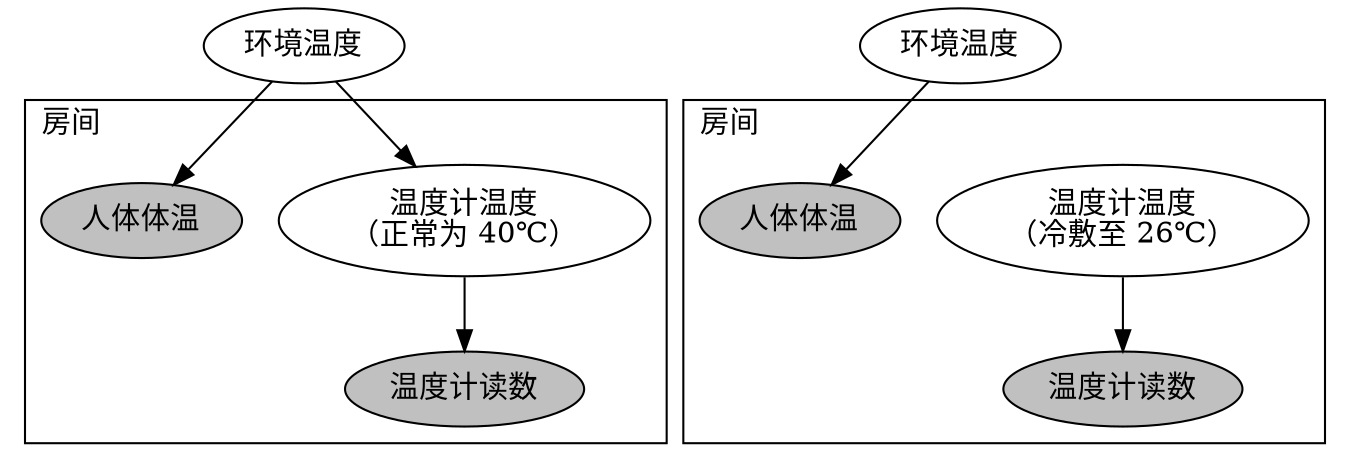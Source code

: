 strict digraph {
    layout=dot;
    subgraph 1 {
        subgraph cluster_room {
            label="房间";
            labeljust=l;
            measure [label="温度计温度\n（正常为 40℃）"];
            screen [label="温度计读数", fillcolor=grey, style=filled];
            feeling [label="人体体温", fillcolor=grey, style=filled];
            measure -> screen;
        }
        temperature [label="环境温度"];
        temperature -> {measure, feeling};
    }
    subgraph 2 {
        subgraph cluster_room {
            label="房间";
            labeljust=l;
            measure2 [label="温度计温度\n（冷敷至 26℃）"];
            screen2 [label="温度计读数", fillcolor=grey, style=filled];
            feeling2 [label="人体体温", fillcolor=grey, style=filled];
            measure2 -> screen2;
        }
        temperature2 [label="环境温度"];
        temperature2 -> measure2 [style=invis];
        temperature2 -> feeling2;
    }
}
